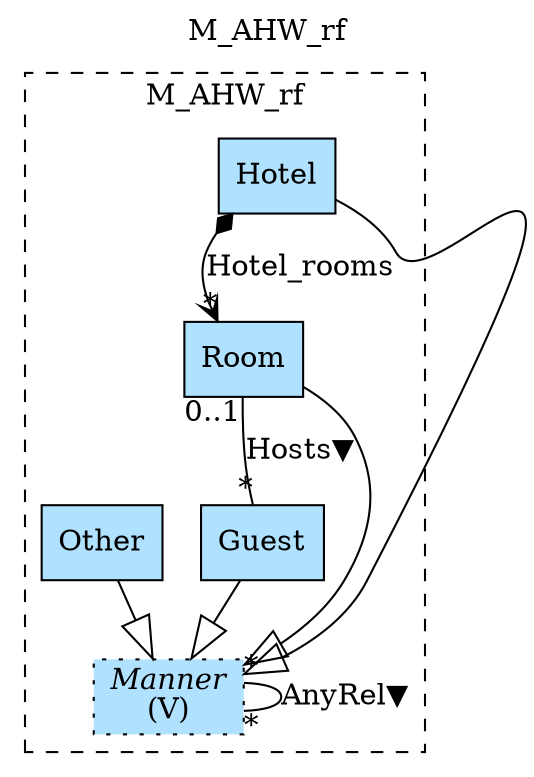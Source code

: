 digraph {graph[label=M_AHW_rf,labelloc=tl,labelfontsize=12];
subgraph cluster_M_AHW_rf{style=dashed;label=M_AHW_rf;
"Room"[shape=record,fillcolor=lightskyblue1,style = filled,label="Room"];
"Hotel"[shape=record,fillcolor=lightskyblue1,style = filled,label="Hotel"];
"Guest"[shape=record,fillcolor=lightskyblue1,style = filled,label="Guest"];
"Other"[shape=record,fillcolor=lightskyblue1,style = filled,label="Other"];
"Manner"[shape=record,fillcolor=lightskyblue1,style ="filled,dotted",label=<{<I>Manner</I><br/>(V)}>];

"Room"->"Guest"[label="Hosts▼",dir=none,taillabel="0..1",headlabel="*"];
"Hotel"->"Room"[label="Hotel_rooms",arrowhead=vee,arrowtail=diamond,dir=both,headlabel="*"];
"Manner"->"Manner"[label="AnyRel▼",dir=none,taillabel="*",headlabel="*"];
"Room"->"Manner"[arrowhead=onormal,arrowsize=2.0];
"Hotel"->"Manner"[arrowhead=onormal,arrowsize=2.0];
"Guest"->"Manner"[arrowhead=onormal,arrowsize=2.0];
"Other"->"Manner"[arrowhead=onormal,arrowsize=2.0];

}
}